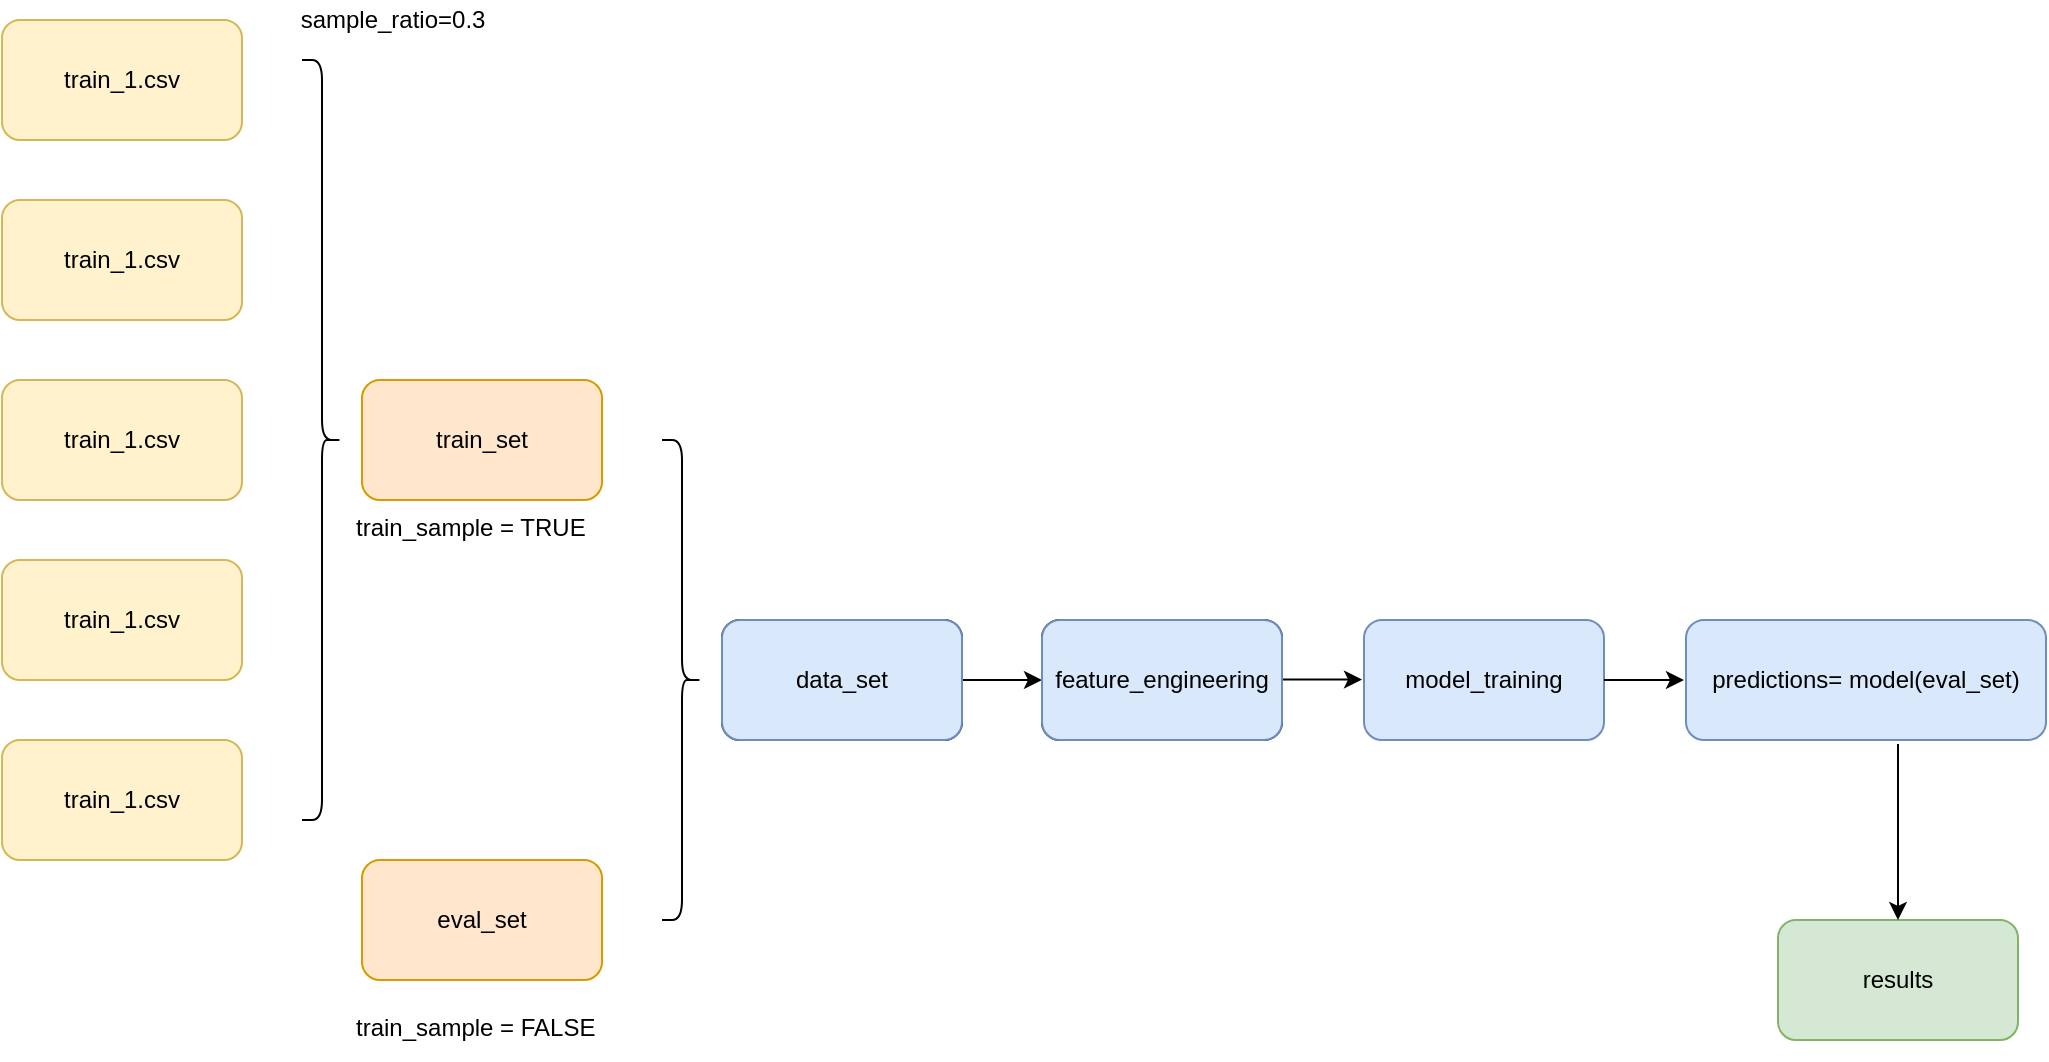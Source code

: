 <mxfile version="14.6.9" type="device" pages="2"><diagram id="byjyVp3yjscGuPR31AAn" name="data flow"><mxGraphModel dx="1422" dy="775" grid="1" gridSize="10" guides="1" tooltips="1" connect="1" arrows="1" fold="1" page="1" pageScale="1" pageWidth="827" pageHeight="1169" math="0" shadow="0"><root><mxCell id="0"/><mxCell id="1" parent="0"/><mxCell id="7zXRdKHRMfUceVX7ioLu-1" value="train_1.csv" style="rounded=1;whiteSpace=wrap;html=1;fillColor=#fff2cc;strokeColor=#d6b656;" parent="1" vertex="1"><mxGeometry x="90" y="310" width="120" height="60" as="geometry"/></mxCell><mxCell id="7zXRdKHRMfUceVX7ioLu-2" value="train_1.csv" style="rounded=1;whiteSpace=wrap;html=1;fillColor=#fff2cc;strokeColor=#d6b656;" parent="1" vertex="1"><mxGeometry x="90" y="130" width="120" height="60" as="geometry"/></mxCell><mxCell id="7zXRdKHRMfUceVX7ioLu-3" value="train_1.csv" style="rounded=1;whiteSpace=wrap;html=1;fillColor=#fff2cc;strokeColor=#d6b656;" parent="1" vertex="1"><mxGeometry x="90" y="40" width="120" height="60" as="geometry"/></mxCell><mxCell id="7zXRdKHRMfUceVX7ioLu-4" value="train_1.csv" style="rounded=1;whiteSpace=wrap;html=1;fillColor=#fff2cc;strokeColor=#d6b656;" parent="1" vertex="1"><mxGeometry x="90" y="220" width="120" height="60" as="geometry"/></mxCell><mxCell id="7zXRdKHRMfUceVX7ioLu-5" value="train_1.csv" style="rounded=1;whiteSpace=wrap;html=1;fillColor=#fff2cc;strokeColor=#d6b656;" parent="1" vertex="1"><mxGeometry x="90" y="400" width="120" height="60" as="geometry"/></mxCell><mxCell id="7zXRdKHRMfUceVX7ioLu-7" value="" style="shape=curlyBracket;whiteSpace=wrap;html=1;rounded=1;flipH=1;" parent="1" vertex="1"><mxGeometry x="240" y="60" width="20" height="380" as="geometry"/></mxCell><mxCell id="7zXRdKHRMfUceVX7ioLu-8" value="sample_ratio=0.3" style="text;html=1;align=center;verticalAlign=middle;resizable=0;points=[];autosize=1;strokeColor=none;" parent="1" vertex="1"><mxGeometry x="230" y="30" width="110" height="20" as="geometry"/></mxCell><mxCell id="7zXRdKHRMfUceVX7ioLu-9" value="train_set" style="rounded=1;whiteSpace=wrap;html=1;fillColor=#ffe6cc;strokeColor=#d79b00;" parent="1" vertex="1"><mxGeometry x="270" y="220" width="120" height="60" as="geometry"/></mxCell><mxCell id="mYbOf6o-jSS40hGK2lgE-1" value="eval_set" style="rounded=1;whiteSpace=wrap;html=1;fillColor=#ffe6cc;strokeColor=#d79b00;" parent="1" vertex="1"><mxGeometry x="270" y="460" width="120" height="60" as="geometry"/></mxCell><mxCell id="mYbOf6o-jSS40hGK2lgE-2" value="" style="shape=curlyBracket;whiteSpace=wrap;html=1;rounded=1;flipH=1;" parent="1" vertex="1"><mxGeometry x="420" y="250" width="20" height="240" as="geometry"/></mxCell><mxCell id="mYbOf6o-jSS40hGK2lgE-3" value="train_sample = TRUE" style="text;whiteSpace=wrap;html=1;" parent="1" vertex="1"><mxGeometry x="265" y="280" width="130" height="30" as="geometry"/></mxCell><mxCell id="mYbOf6o-jSS40hGK2lgE-4" value="train_sample = FALSE" style="text;whiteSpace=wrap;html=1;" parent="1" vertex="1"><mxGeometry x="265" y="530" width="130" height="30" as="geometry"/></mxCell><mxCell id="mYbOf6o-jSS40hGK2lgE-5" value="data_set" style="rounded=1;whiteSpace=wrap;html=1;" parent="1" vertex="1"><mxGeometry x="450" y="340" width="120" height="60" as="geometry"/></mxCell><mxCell id="mYbOf6o-jSS40hGK2lgE-6" value="feature_engineering" style="rounded=1;whiteSpace=wrap;html=1;" parent="1" vertex="1"><mxGeometry x="610" y="340" width="120" height="60" as="geometry"/></mxCell><mxCell id="mYbOf6o-jSS40hGK2lgE-7" value="model_training" style="rounded=1;whiteSpace=wrap;html=1;fillColor=#dae8fc;strokeColor=#6c8ebf;" parent="1" vertex="1"><mxGeometry x="771" y="340" width="120" height="60" as="geometry"/></mxCell><mxCell id="mYbOf6o-jSS40hGK2lgE-8" value="predictions= model(eval_set)" style="rounded=1;whiteSpace=wrap;html=1;fillColor=#dae8fc;strokeColor=#6c8ebf;" parent="1" vertex="1"><mxGeometry x="932" y="340" width="180" height="60" as="geometry"/></mxCell><mxCell id="mYbOf6o-jSS40hGK2lgE-10" value="results" style="rounded=1;whiteSpace=wrap;html=1;fillColor=#d5e8d4;strokeColor=#82b366;" parent="1" vertex="1"><mxGeometry x="978" y="490" width="120" height="60" as="geometry"/></mxCell><mxCell id="mYbOf6o-jSS40hGK2lgE-11" value="" style="endArrow=classic;html=1;exitX=1;exitY=0.5;exitDx=0;exitDy=0;" parent="1" source="mYbOf6o-jSS40hGK2lgE-5" edge="1"><mxGeometry width="50" height="50" relative="1" as="geometry"><mxPoint x="640" y="420" as="sourcePoint"/><mxPoint x="610" y="370" as="targetPoint"/></mxGeometry></mxCell><mxCell id="mYbOf6o-jSS40hGK2lgE-12" value="" style="endArrow=classic;html=1;exitX=1;exitY=0.5;exitDx=0;exitDy=0;" parent="1" edge="1"><mxGeometry width="50" height="50" relative="1" as="geometry"><mxPoint x="730" y="369.76" as="sourcePoint"/><mxPoint x="770" y="369.76" as="targetPoint"/></mxGeometry></mxCell><mxCell id="mYbOf6o-jSS40hGK2lgE-13" value="" style="endArrow=classic;html=1;exitX=1;exitY=0.5;exitDx=0;exitDy=0;" parent="1" edge="1"><mxGeometry width="50" height="50" relative="1" as="geometry"><mxPoint x="891" y="370" as="sourcePoint"/><mxPoint x="931" y="370" as="targetPoint"/></mxGeometry></mxCell><mxCell id="mYbOf6o-jSS40hGK2lgE-14" value="" style="endArrow=classic;html=1;entryX=0.5;entryY=0;entryDx=0;entryDy=0;" parent="1" target="mYbOf6o-jSS40hGK2lgE-10" edge="1"><mxGeometry width="50" height="50" relative="1" as="geometry"><mxPoint x="1038" y="402" as="sourcePoint"/><mxPoint x="640" y="400" as="targetPoint"/></mxGeometry></mxCell><mxCell id="mYbOf6o-jSS40hGK2lgE-15" value="data_set" style="rounded=1;whiteSpace=wrap;html=1;fillColor=#dae8fc;strokeColor=#6c8ebf;" parent="1" vertex="1"><mxGeometry x="450" y="340" width="120" height="60" as="geometry"/></mxCell><mxCell id="mYbOf6o-jSS40hGK2lgE-16" value="feature_engineering" style="rounded=1;whiteSpace=wrap;html=1;fillColor=#dae8fc;strokeColor=#6c8ebf;" parent="1" vertex="1"><mxGeometry x="610" y="340" width="120" height="60" as="geometry"/></mxCell></root></mxGraphModel></diagram><diagram id="eGBrY3ioa6xoI55axQJL" name="leaderboard"><mxGraphModel dx="813" dy="443" grid="1" gridSize="10" guides="1" tooltips="1" connect="1" arrows="1" fold="1" page="1" pageScale="1" pageWidth="850" pageHeight="1100" math="0" shadow="0"><root><mxCell id="eJEyzw1C_vCrmyflBfJg-0"/><mxCell id="eJEyzw1C_vCrmyflBfJg-1" parent="eJEyzw1C_vCrmyflBfJg-0"/><mxCell id="eJEyzw1C_vCrmyflBfJg-2" value="" style="rounded=0;whiteSpace=wrap;html=1;" vertex="1" parent="eJEyzw1C_vCrmyflBfJg-1"><mxGeometry x="60" y="150" width="270" height="170" as="geometry"/></mxCell><mxCell id="eJEyzw1C_vCrmyflBfJg-3" value="" style="endArrow=none;dashed=1;html=1;dashPattern=1 3;strokeWidth=2;entryX=0.641;entryY=0;entryDx=0;entryDy=0;entryPerimeter=0;" edge="1" parent="eJEyzw1C_vCrmyflBfJg-1" target="eJEyzw1C_vCrmyflBfJg-2"><mxGeometry width="50" height="50" relative="1" as="geometry"><mxPoint x="233" y="320" as="sourcePoint"/><mxPoint x="450" y="370" as="targetPoint"/></mxGeometry></mxCell><mxCell id="eJEyzw1C_vCrmyflBfJg-4" value="&lt;font style=&quot;font-size: 60px&quot;&gt;X&lt;/font&gt;" style="text;html=1;align=center;verticalAlign=middle;resizable=0;points=[];autosize=1;strokeColor=none;strokeWidth=4;" vertex="1" parent="eJEyzw1C_vCrmyflBfJg-1"><mxGeometry x="110" y="218" width="60" height="30" as="geometry"/></mxCell><mxCell id="eJEyzw1C_vCrmyflBfJg-5" value="&lt;font style=&quot;font-size: 60px&quot;&gt;Y&lt;/font&gt;" style="text;html=1;align=center;verticalAlign=middle;resizable=0;points=[];autosize=1;strokeColor=none;strokeWidth=4;" vertex="1" parent="eJEyzw1C_vCrmyflBfJg-1"><mxGeometry x="250" y="218" width="60" height="30" as="geometry"/></mxCell><mxCell id="eJEyzw1C_vCrmyflBfJg-6" value="train data" style="text;html=1;align=center;verticalAlign=middle;resizable=0;points=[];autosize=1;strokeColor=none;" vertex="1" parent="eJEyzw1C_vCrmyflBfJg-1"><mxGeometry x="160" y="120" width="70" height="20" as="geometry"/></mxCell><mxCell id="eJEyzw1C_vCrmyflBfJg-7" value="evaluation data" style="text;html=1;align=center;verticalAlign=middle;resizable=0;points=[];autosize=1;strokeColor=none;" vertex="1" parent="eJEyzw1C_vCrmyflBfJg-1"><mxGeometry x="465" y="130" width="100" height="20" as="geometry"/></mxCell><mxCell id="eJEyzw1C_vCrmyflBfJg-8" value="" style="rounded=0;whiteSpace=wrap;html=1;" vertex="1" parent="eJEyzw1C_vCrmyflBfJg-1"><mxGeometry x="390" y="150" width="270" height="170" as="geometry"/></mxCell><mxCell id="eJEyzw1C_vCrmyflBfJg-9" value="" style="endArrow=none;dashed=1;html=1;dashPattern=1 3;strokeWidth=2;entryX=0.641;entryY=0;entryDx=0;entryDy=0;entryPerimeter=0;" edge="1" parent="eJEyzw1C_vCrmyflBfJg-1" target="eJEyzw1C_vCrmyflBfJg-8"><mxGeometry width="50" height="50" relative="1" as="geometry"><mxPoint x="563" y="320" as="sourcePoint"/><mxPoint x="780" y="370" as="targetPoint"/></mxGeometry></mxCell><mxCell id="eJEyzw1C_vCrmyflBfJg-10" value="&lt;font style=&quot;font-size: 60px&quot;&gt;X&lt;/font&gt;" style="text;html=1;align=center;verticalAlign=middle;resizable=0;points=[];autosize=1;strokeColor=none;strokeWidth=4;" vertex="1" parent="eJEyzw1C_vCrmyflBfJg-1"><mxGeometry x="440" y="218" width="60" height="30" as="geometry"/></mxCell><mxCell id="eJEyzw1C_vCrmyflBfJg-12" value="model" style="rounded=1;whiteSpace=wrap;html=1;strokeWidth=1;" vertex="1" parent="eJEyzw1C_vCrmyflBfJg-1"><mxGeometry x="330" y="440" width="120" height="60" as="geometry"/></mxCell><mxCell id="eJEyzw1C_vCrmyflBfJg-13" value="" style="endArrow=classic;html=1;exitX=0.515;exitY=1.016;exitDx=0;exitDy=0;exitPerimeter=0;entryX=0;entryY=0.5;entryDx=0;entryDy=0;" edge="1" parent="eJEyzw1C_vCrmyflBfJg-1" source="eJEyzw1C_vCrmyflBfJg-2" target="eJEyzw1C_vCrmyflBfJg-12"><mxGeometry width="50" height="50" relative="1" as="geometry"><mxPoint x="310" y="370" as="sourcePoint"/><mxPoint x="360" y="320" as="targetPoint"/><Array as="points"><mxPoint x="199" y="470"/></Array></mxGeometry></mxCell><mxCell id="eJEyzw1C_vCrmyflBfJg-14" value="" style="endArrow=classic;html=1;entryX=0.838;entryY=1.009;entryDx=0;entryDy=0;entryPerimeter=0;exitX=1;exitY=0.5;exitDx=0;exitDy=0;" edge="1" parent="eJEyzw1C_vCrmyflBfJg-1" source="eJEyzw1C_vCrmyflBfJg-12" target="eJEyzw1C_vCrmyflBfJg-8"><mxGeometry width="50" height="50" relative="1" as="geometry"><mxPoint x="310" y="370" as="sourcePoint"/><mxPoint x="360" y="320" as="targetPoint"/><Array as="points"><mxPoint x="616" y="470"/></Array></mxGeometry></mxCell><mxCell id="eJEyzw1C_vCrmyflBfJg-15" value="&lt;font style=&quot;font-size: 60px&quot;&gt;~Y&lt;/font&gt;" style="text;html=1;align=center;verticalAlign=middle;resizable=0;points=[];autosize=1;strokeColor=none;strokeWidth=4;" vertex="1" parent="eJEyzw1C_vCrmyflBfJg-1"><mxGeometry x="560" y="218" width="90" height="30" as="geometry"/></mxCell><mxCell id="eJEyzw1C_vCrmyflBfJg-16" value="input" style="text;html=1;align=center;verticalAlign=middle;resizable=0;points=[];autosize=1;strokeColor=none;" vertex="1" parent="eJEyzw1C_vCrmyflBfJg-1"><mxGeometry x="270" y="430" width="40" height="20" as="geometry"/></mxCell><mxCell id="eJEyzw1C_vCrmyflBfJg-17" value="output" style="text;html=1;align=center;verticalAlign=middle;resizable=0;points=[];autosize=1;strokeColor=none;" vertex="1" parent="eJEyzw1C_vCrmyflBfJg-1"><mxGeometry x="465" y="430" width="50" height="20" as="geometry"/></mxCell><mxCell id="eJEyzw1C_vCrmyflBfJg-18" value="" style="rounded=0;whiteSpace=wrap;html=1;" vertex="1" parent="eJEyzw1C_vCrmyflBfJg-1"><mxGeometry x="740" y="148" width="300" height="170" as="geometry"/></mxCell><mxCell id="eJEyzw1C_vCrmyflBfJg-19" value="" style="endArrow=none;dashed=1;html=1;dashPattern=1 3;strokeWidth=2;" edge="1" parent="eJEyzw1C_vCrmyflBfJg-1" target="eJEyzw1C_vCrmyflBfJg-18"><mxGeometry width="50" height="50" relative="1" as="geometry"><mxPoint x="913.0" y="318" as="sourcePoint"/><mxPoint x="1130" y="368" as="targetPoint"/></mxGeometry></mxCell><mxCell id="eJEyzw1C_vCrmyflBfJg-22" value="&lt;font style=&quot;font-size: 60px&quot;&gt;~Y&lt;/font&gt;" style="text;html=1;align=center;verticalAlign=middle;resizable=0;points=[];autosize=1;strokeColor=none;strokeWidth=4;" vertex="1" parent="eJEyzw1C_vCrmyflBfJg-1"><mxGeometry x="770" y="216" width="90" height="30" as="geometry"/></mxCell><mxCell id="eJEyzw1C_vCrmyflBfJg-23" value="" style="endArrow=none;dashed=1;html=1;dashPattern=1 3;strokeWidth=2;entryX=0.641;entryY=0;entryDx=0;entryDy=0;entryPerimeter=0;" edge="1" parent="eJEyzw1C_vCrmyflBfJg-1"><mxGeometry width="50" height="50" relative="1" as="geometry"><mxPoint x="920.0" y="318" as="sourcePoint"/><mxPoint x="920.07" y="148" as="targetPoint"/></mxGeometry></mxCell><mxCell id="eJEyzw1C_vCrmyflBfJg-25" value="" style="rounded=0;whiteSpace=wrap;html=1;strokeWidth=1;fillColor=#dae8fc;strokeColor=#6c8ebf;" vertex="1" parent="eJEyzw1C_vCrmyflBfJg-1"><mxGeometry x="920" y="148" width="130" height="82" as="geometry"/></mxCell><mxCell id="eJEyzw1C_vCrmyflBfJg-26" value="" style="rounded=0;whiteSpace=wrap;html=1;strokeWidth=1;fillColor=#f8cecc;strokeColor=#b85450;" vertex="1" parent="eJEyzw1C_vCrmyflBfJg-1"><mxGeometry x="920" y="230" width="130" height="88" as="geometry"/></mxCell><mxCell id="eJEyzw1C_vCrmyflBfJg-21" value="&lt;font style=&quot;font-size: 40px&quot;&gt;Y&lt;/font&gt;Publicleaderbord" style="text;html=1;align=center;verticalAlign=middle;resizable=0;points=[];autosize=1;strokeColor=none;strokeWidth=4;" vertex="1" parent="eJEyzw1C_vCrmyflBfJg-1"><mxGeometry x="915" y="182" width="130" height="30" as="geometry"/></mxCell><mxCell id="eJEyzw1C_vCrmyflBfJg-27" value="&lt;font style=&quot;font-size: 40px&quot;&gt;Y&lt;/font&gt;Privateleaderbord" style="text;html=1;align=center;verticalAlign=middle;resizable=0;points=[];autosize=1;strokeColor=none;strokeWidth=4;" vertex="1" parent="eJEyzw1C_vCrmyflBfJg-1"><mxGeometry x="910" y="259" width="140" height="30" as="geometry"/></mxCell></root></mxGraphModel></diagram></mxfile>